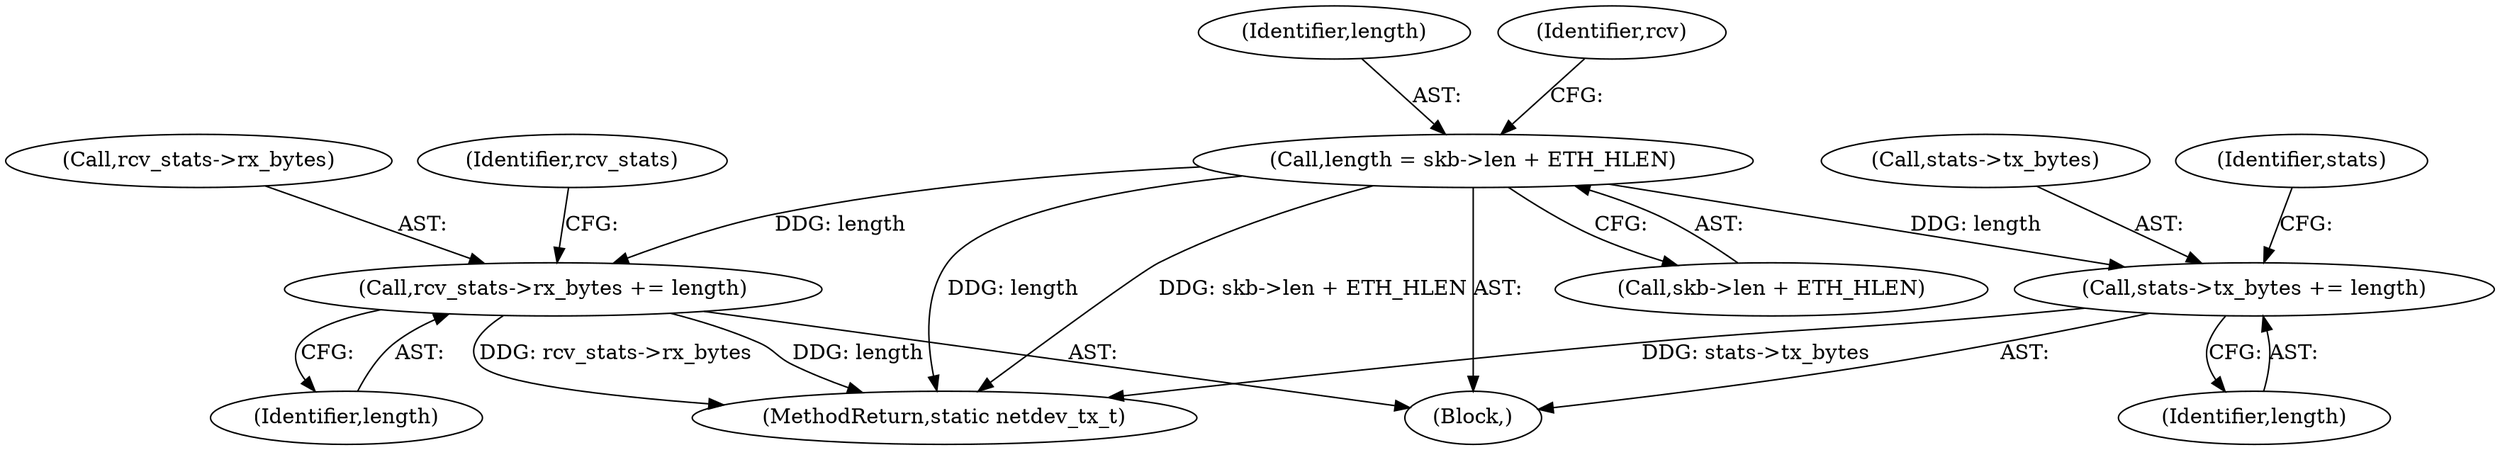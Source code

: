 digraph "0_linux_6ec82562ffc6f297d0de36d65776cff8e5704867@integer" {
"1000159" [label="(Call,length = skb->len + ETH_HLEN)"];
"1000173" [label="(Call,stats->tx_bytes += length)"];
"1000182" [label="(Call,rcv_stats->rx_bytes += length)"];
"1000183" [label="(Call,rcv_stats->rx_bytes)"];
"1000160" [label="(Identifier,length)"];
"1000182" [label="(Call,rcv_stats->rx_bytes += length)"];
"1000209" [label="(MethodReturn,static netdev_tx_t)"];
"1000177" [label="(Identifier,length)"];
"1000103" [label="(Block,)"];
"1000174" [label="(Call,stats->tx_bytes)"];
"1000180" [label="(Identifier,stats)"];
"1000189" [label="(Identifier,rcv_stats)"];
"1000173" [label="(Call,stats->tx_bytes += length)"];
"1000186" [label="(Identifier,length)"];
"1000169" [label="(Identifier,rcv)"];
"1000159" [label="(Call,length = skb->len + ETH_HLEN)"];
"1000161" [label="(Call,skb->len + ETH_HLEN)"];
"1000159" -> "1000103"  [label="AST: "];
"1000159" -> "1000161"  [label="CFG: "];
"1000160" -> "1000159"  [label="AST: "];
"1000161" -> "1000159"  [label="AST: "];
"1000169" -> "1000159"  [label="CFG: "];
"1000159" -> "1000209"  [label="DDG: length"];
"1000159" -> "1000209"  [label="DDG: skb->len + ETH_HLEN"];
"1000159" -> "1000173"  [label="DDG: length"];
"1000159" -> "1000182"  [label="DDG: length"];
"1000173" -> "1000103"  [label="AST: "];
"1000173" -> "1000177"  [label="CFG: "];
"1000174" -> "1000173"  [label="AST: "];
"1000177" -> "1000173"  [label="AST: "];
"1000180" -> "1000173"  [label="CFG: "];
"1000173" -> "1000209"  [label="DDG: stats->tx_bytes"];
"1000182" -> "1000103"  [label="AST: "];
"1000182" -> "1000186"  [label="CFG: "];
"1000183" -> "1000182"  [label="AST: "];
"1000186" -> "1000182"  [label="AST: "];
"1000189" -> "1000182"  [label="CFG: "];
"1000182" -> "1000209"  [label="DDG: length"];
"1000182" -> "1000209"  [label="DDG: rcv_stats->rx_bytes"];
}
